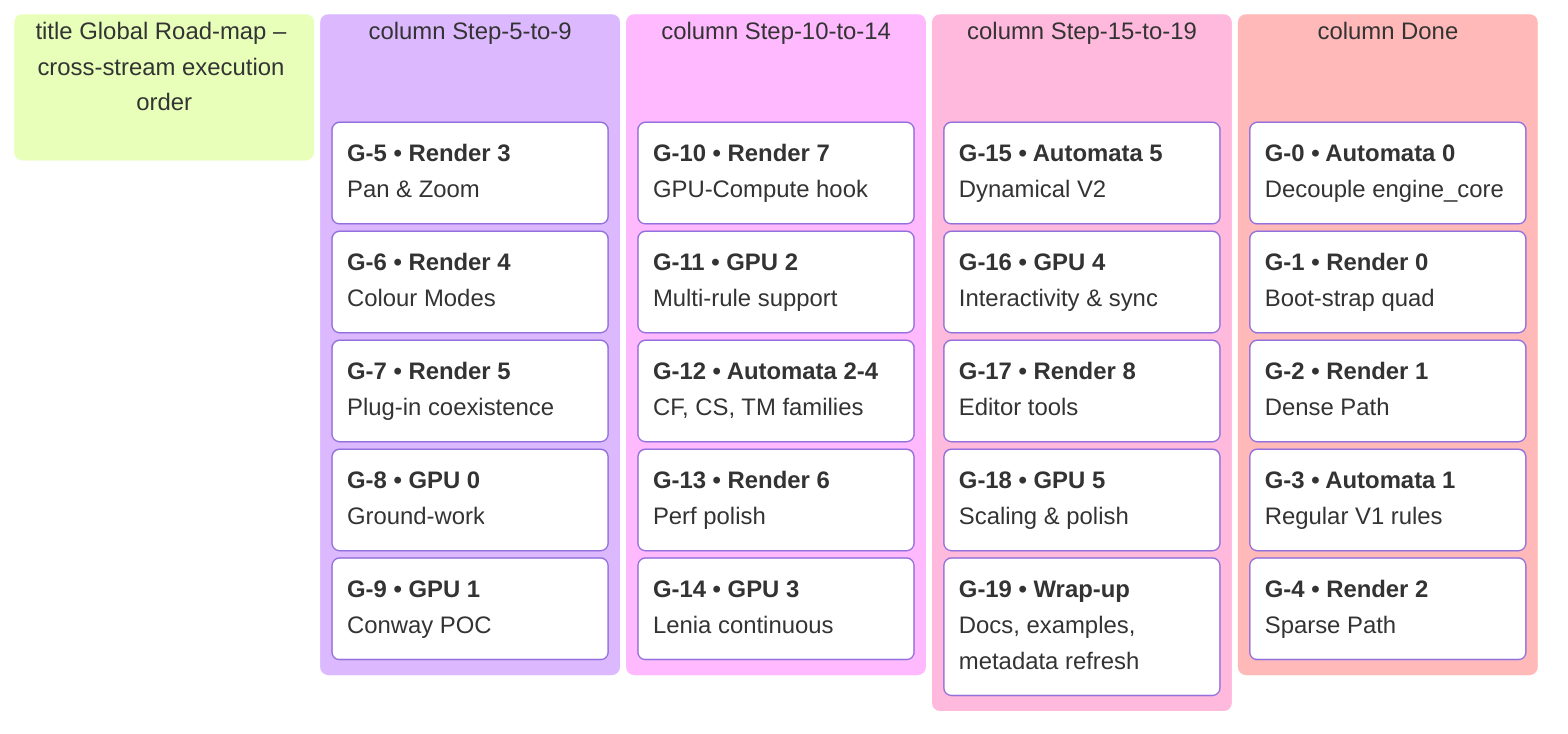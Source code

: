 kanban
    title Global Road‑map – cross‑stream execution order

    column Step‑5‑to‑9
        **G‑5 • Render 3**<br/>Pan & Zoom
        **G‑6 • Render 4**<br/>Colour Modes
        **G‑7 • Render 5**<br/>Plug‑in coexistence
        **G‑8 • GPU 0**<br/>Ground‑work
        **G‑9 • GPU 1**<br/>Conway POC
    column Step‑10‑to‑14
        **G‑10 • Render 7**<br/>GPU‑Compute hook
        **G‑11 • GPU 2**<br/>Multi‑rule support
        **G‑12 • Automata 2‑4**<br/>CF, CS, TM families
        **G‑13 • Render 6**<br/>Perf polish
        **G‑14 • GPU 3**<br/>Lenia continuous
    column Step‑15‑to‑19
        **G‑15 • Automata 5**<br/>Dynamical V2
        **G‑16 • GPU 4**<br/>Interactivity & sync
        **G‑17 • Render 8**<br/>Editor tools
        **G‑18 • GPU 5**<br/>Scaling & polish
        **G‑19 • Wrap‑up**<br/>Docs, examples, metadata refresh
    column Done
        **G‑0 • Automata 0**<br/>Decouple engine_core
        **G‑1 • Render 0**<br/>Boot‑strap quad
        **G‑2 • Render 1**<br/>Dense Path
        **G‑3 • Automata 1**<br/>Regular V1 rules
        **G‑4 • Render 2**<br/>Sparse Path
